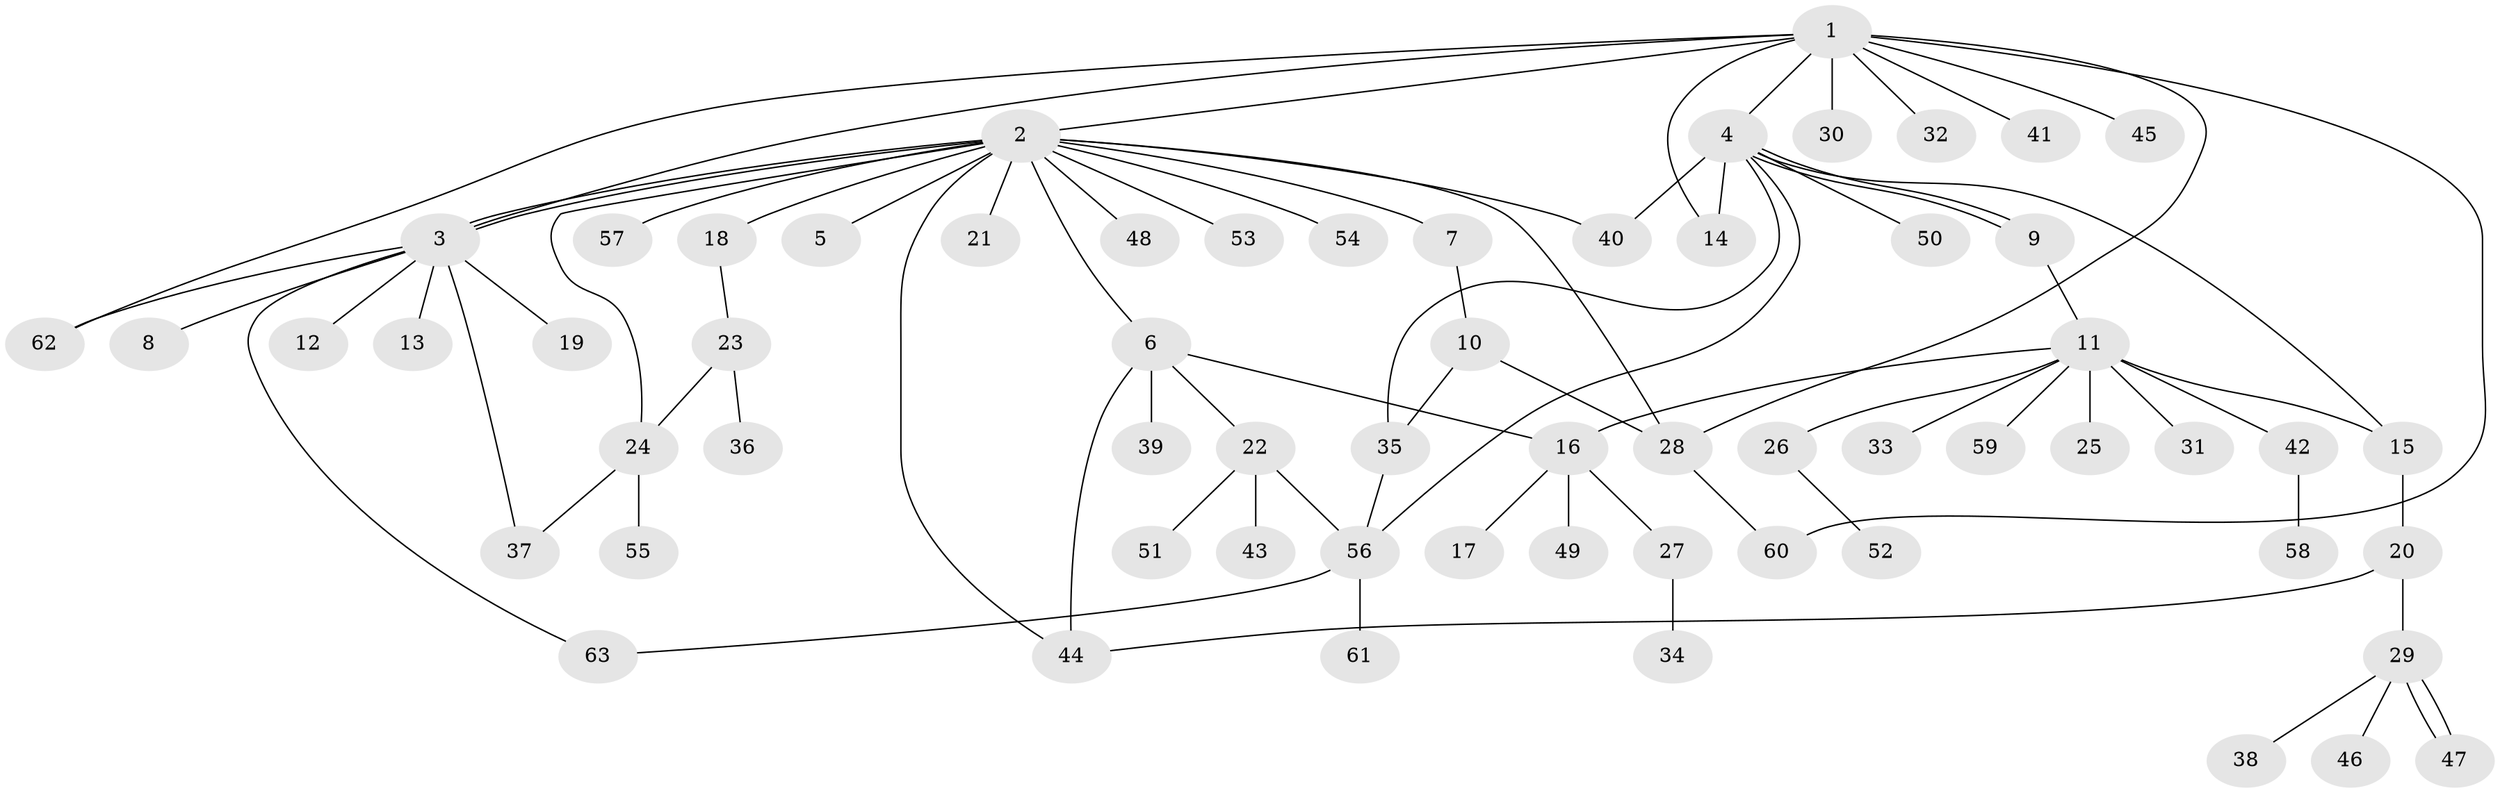 // Generated by graph-tools (version 1.1) at 2025/11/02/27/25 16:11:12]
// undirected, 63 vertices, 82 edges
graph export_dot {
graph [start="1"]
  node [color=gray90,style=filled];
  1;
  2;
  3;
  4;
  5;
  6;
  7;
  8;
  9;
  10;
  11;
  12;
  13;
  14;
  15;
  16;
  17;
  18;
  19;
  20;
  21;
  22;
  23;
  24;
  25;
  26;
  27;
  28;
  29;
  30;
  31;
  32;
  33;
  34;
  35;
  36;
  37;
  38;
  39;
  40;
  41;
  42;
  43;
  44;
  45;
  46;
  47;
  48;
  49;
  50;
  51;
  52;
  53;
  54;
  55;
  56;
  57;
  58;
  59;
  60;
  61;
  62;
  63;
  1 -- 2;
  1 -- 3;
  1 -- 4;
  1 -- 14;
  1 -- 28;
  1 -- 30;
  1 -- 32;
  1 -- 41;
  1 -- 45;
  1 -- 60;
  1 -- 62;
  2 -- 3;
  2 -- 3;
  2 -- 5;
  2 -- 6;
  2 -- 7;
  2 -- 18;
  2 -- 21;
  2 -- 24;
  2 -- 28;
  2 -- 40;
  2 -- 44;
  2 -- 48;
  2 -- 53;
  2 -- 54;
  2 -- 57;
  3 -- 8;
  3 -- 12;
  3 -- 13;
  3 -- 19;
  3 -- 37;
  3 -- 62;
  3 -- 63;
  4 -- 9;
  4 -- 9;
  4 -- 14;
  4 -- 15;
  4 -- 35;
  4 -- 40;
  4 -- 50;
  4 -- 56;
  6 -- 16;
  6 -- 22;
  6 -- 39;
  6 -- 44;
  7 -- 10;
  9 -- 11;
  10 -- 28;
  10 -- 35;
  11 -- 15;
  11 -- 16;
  11 -- 25;
  11 -- 26;
  11 -- 31;
  11 -- 33;
  11 -- 42;
  11 -- 59;
  15 -- 20;
  16 -- 17;
  16 -- 27;
  16 -- 49;
  18 -- 23;
  20 -- 29;
  20 -- 44;
  22 -- 43;
  22 -- 51;
  22 -- 56;
  23 -- 24;
  23 -- 36;
  24 -- 37;
  24 -- 55;
  26 -- 52;
  27 -- 34;
  28 -- 60;
  29 -- 38;
  29 -- 46;
  29 -- 47;
  29 -- 47;
  35 -- 56;
  42 -- 58;
  56 -- 61;
  56 -- 63;
}
